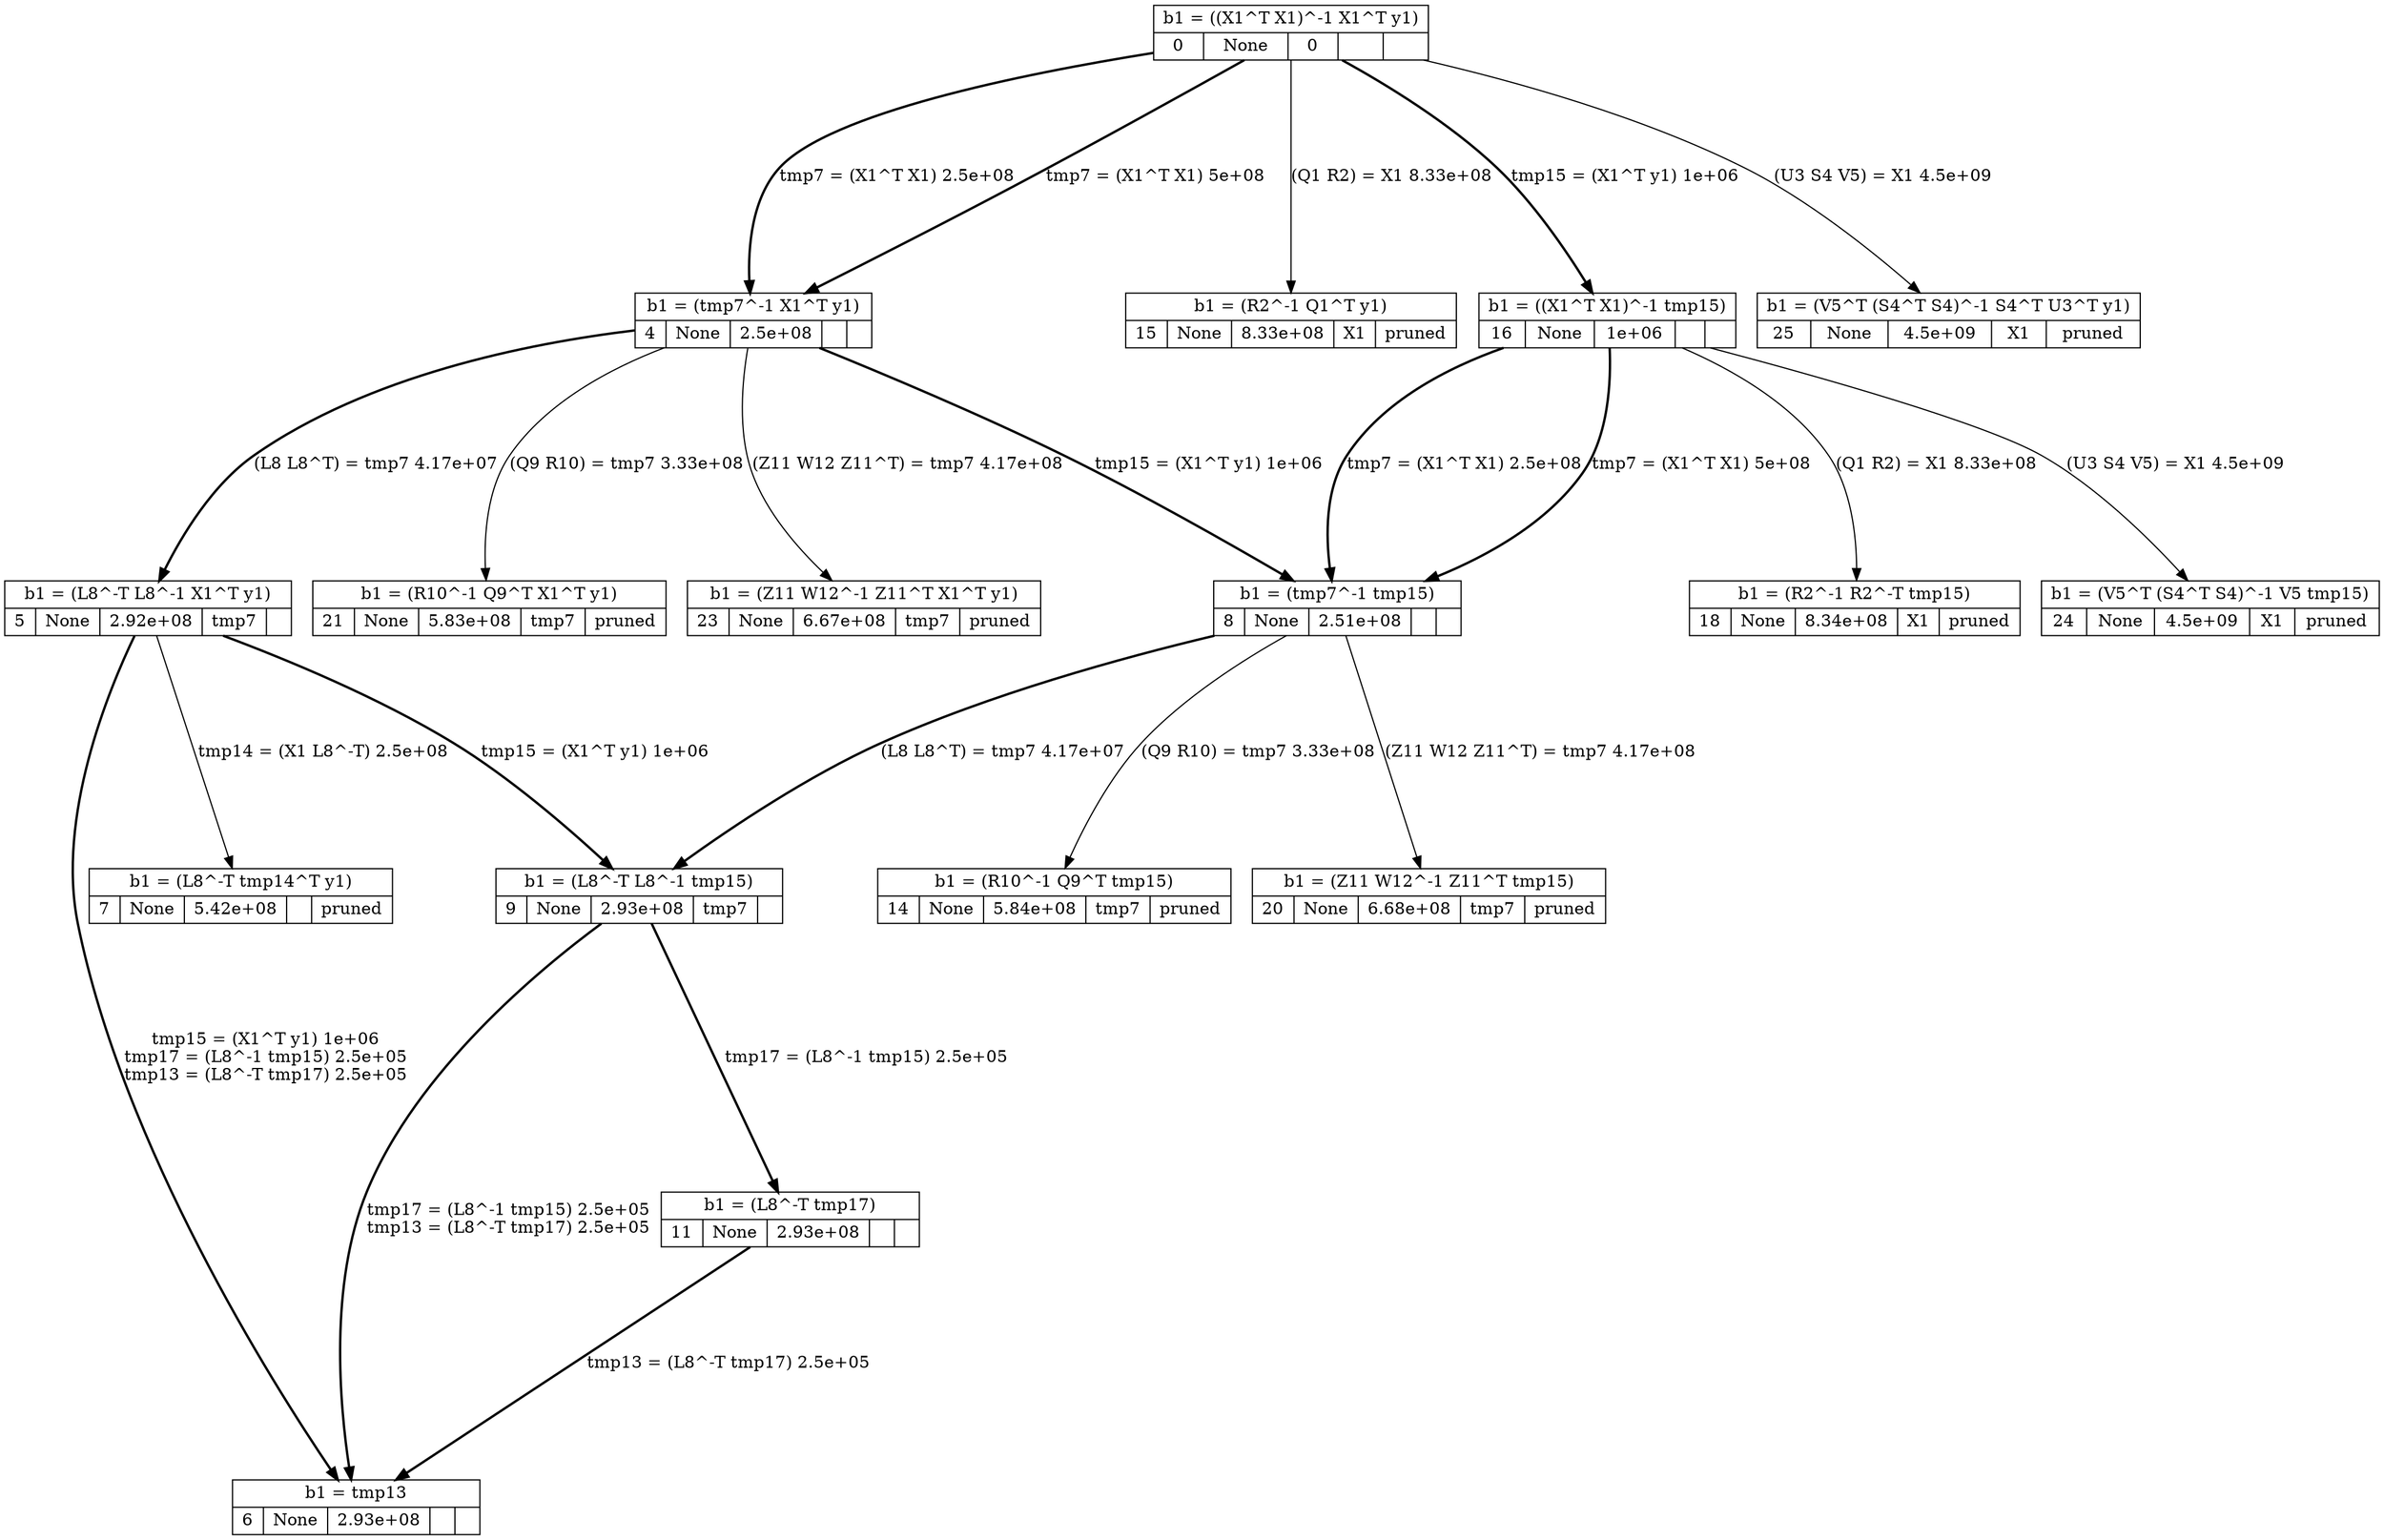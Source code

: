 digraph G {
ranksep=2.5;
rankdir=TB;
node0 [shape=record, label="{ b1 = ((X1^T X1)^-1 X1^T y1) |{ 0 | None | 0 |  |  } }"];
node0 -> node4 [style=bold, label="tmp7 = (X1^T X1) 2.5e+08"];
node0 -> node15 [label="(Q1 R2) = X1 8.33e+08"];
node0 -> node16 [style=bold, label="tmp15 = (X1^T y1) 1e+06"];
node0 -> node25 [label="(U3 S4 V5) = X1 4.5e+09"];
node0 -> node4 [style=bold, label="tmp7 = (X1^T X1) 5e+08"];

node4 [shape=record, label="{ b1 = (tmp7^-1 X1^T y1) |{ 4 | None | 2.5e+08 |  |  } }"];
node4 -> node5 [style=bold, label="(L8 L8^T) = tmp7 4.17e+07"];
node4 -> node8 [style=bold, label="tmp15 = (X1^T y1) 1e+06"];
node4 -> node21 [label="(Q9 R10) = tmp7 3.33e+08"];
node4 -> node23 [label="(Z11 W12 Z11^T) = tmp7 4.17e+08"];

node5 [shape=record, label="{ b1 = (L8^-T L8^-1 X1^T y1) |{ 5 | None | 2.92e+08 | tmp7 |  } }"];
node5 -> node6 [style=bold, label="tmp15 = (X1^T y1) 1e+06
tmp17 = (L8^-1 tmp15) 2.5e+05
tmp13 = (L8^-T tmp17) 2.5e+05"];
node5 -> node7 [label="tmp14 = (X1 L8^-T) 2.5e+08"];
node5 -> node9 [style=bold, label="tmp15 = (X1^T y1) 1e+06"];

node6 [shape=record, label="{ b1 = tmp13 |{ 6 | None | 2.93e+08 |  |  } }"];

node7 [shape=record, label="{ b1 = (L8^-T tmp14^T y1) |{ 7 | None | 5.42e+08 |  | pruned } }"];

node8 [shape=record, label="{ b1 = (tmp7^-1 tmp15) |{ 8 | None | 2.51e+08 |  |  } }"];
node8 -> node9 [style=bold, label="(L8 L8^T) = tmp7 4.17e+07"];
node8 -> node14 [label="(Q9 R10) = tmp7 3.33e+08"];
node8 -> node20 [label="(Z11 W12 Z11^T) = tmp7 4.17e+08"];

node9 [shape=record, label="{ b1 = (L8^-T L8^-1 tmp15) |{ 9 | None | 2.93e+08 | tmp7 |  } }"];
node9 -> node6 [style=bold, label="tmp17 = (L8^-1 tmp15) 2.5e+05
tmp13 = (L8^-T tmp17) 2.5e+05"];
node9 -> node11 [style=bold, label="tmp17 = (L8^-1 tmp15) 2.5e+05"];

node11 [shape=record, label="{ b1 = (L8^-T tmp17) |{ 11 | None | 2.93e+08 |  |  } }"];
node11 -> node6 [style=bold, label="tmp13 = (L8^-T tmp17) 2.5e+05"];

node14 [shape=record, label="{ b1 = (R10^-1 Q9^T tmp15) |{ 14 | None | 5.84e+08 | tmp7 | pruned } }"];

node15 [shape=record, label="{ b1 = (R2^-1 Q1^T y1) |{ 15 | None | 8.33e+08 | X1 | pruned } }"];

node16 [shape=record, label="{ b1 = ((X1^T X1)^-1 tmp15) |{ 16 | None | 1e+06 |  |  } }"];
node16 -> node8 [style=bold, label="tmp7 = (X1^T X1) 2.5e+08"];
node16 -> node18 [label="(Q1 R2) = X1 8.33e+08"];
node16 -> node8 [style=bold, label="tmp7 = (X1^T X1) 5e+08"];
node16 -> node24 [label="(U3 S4 V5) = X1 4.5e+09"];

node18 [shape=record, label="{ b1 = (R2^-1 R2^-T tmp15) |{ 18 | None | 8.34e+08 | X1 | pruned } }"];

node20 [shape=record, label="{ b1 = (Z11 W12^-1 Z11^T tmp15) |{ 20 | None | 6.68e+08 | tmp7 | pruned } }"];

node21 [shape=record, label="{ b1 = (R10^-1 Q9^T X1^T y1) |{ 21 | None | 5.83e+08 | tmp7 | pruned } }"];

node23 [shape=record, label="{ b1 = (Z11 W12^-1 Z11^T X1^T y1) |{ 23 | None | 6.67e+08 | tmp7 | pruned } }"];

node24 [shape=record, label="{ b1 = (V5^T (S4^T S4)^-1 V5 tmp15) |{ 24 | None | 4.5e+09 | X1 | pruned } }"];

node25 [shape=record, label="{ b1 = (V5^T (S4^T S4)^-1 S4^T U3^T y1) |{ 25 | None | 4.5e+09 | X1 | pruned } }"];

}